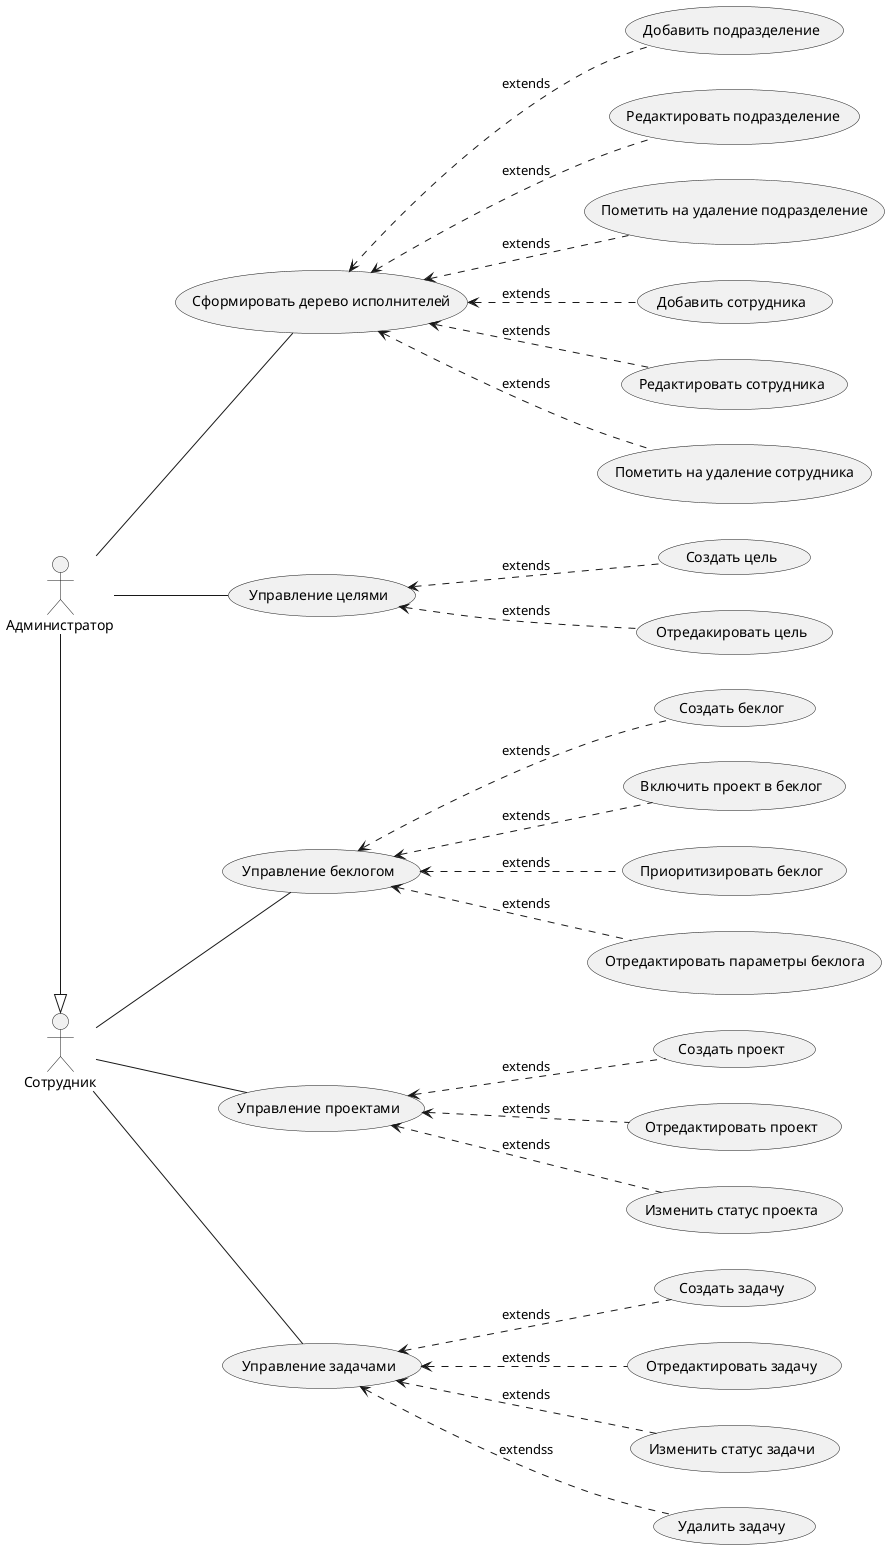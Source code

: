 @startuml Диаграмма вариантов использования

left to right direction

actor "Администратор" as admin

usecase "Сформировать дерево исполнителей" as UCExecutorTree

(Добавить подразделение) .u.> UCExecutorTree : extends
(Редактировать подразделение) .u.> UCExecutorTree : extends
(Пометить на удаление подразделение) .u.> UCExecutorTree : extends

(Добавить сотрудника) .u.> UCExecutorTree : extends
(Редактировать сотрудника) .u.> UCExecutorTree : extends
(Пометить на удаление сотрудника) .u.> UCExecutorTree : extends

admin -- UCExecutorTree

usecase "Управление целями" as USPurposeManagement
USPurposeManagement <.. (Создать цель) : extends
USPurposeManagement <.. (Отредакировать цель) : extends

admin -- USPurposeManagement

actor "Сотрудник" as user
admin -|> user

usecase "Управление беклогом" as UCBacklogManagement
UCBacklogManagement <.. (Создать беклог) : extends
UCBacklogManagement <.. (Включить проект в беклог) : extends
UCBacklogManagement <.. (Приоритизировать беклог) : extends
UCBacklogManagement <.. (Отредактировать параметры беклога) : extends

user -- UCBacklogManagement


usecase "Управление проектами" as UCProjectManagement
UCProjectManagement <.. (Создать проект) : extends
UCProjectManagement <.. (Отредактировать проект) : extends
UCProjectManagement <.. (Изменить статус проекта) : extends

user -- UCProjectManagement

usecase "Управление задачами" as UCTaskManagement
UCTaskManagement <.. (Создать задачу) : extends
UCTaskManagement <.. (Отредактировать задачу) : extends
UCTaskManagement <.. (Изменить статус задачи) : extends
UCTaskManagement <.. (Удалить задачу) : extendss

user -- UCTaskManagement

@enduml